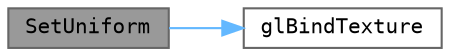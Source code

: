 digraph "SetUniform"
{
 // LATEX_PDF_SIZE
  bgcolor="transparent";
  edge [fontname=Terminal,fontsize=10,labelfontname=Helvetica,labelfontsize=10];
  node [fontname=Terminal,fontsize=10,shape=box,height=0.2,width=0.4];
  rankdir="LR";
  Node1 [label="SetUniform",height=0.2,width=0.4,color="gray40", fillcolor="grey60", style="filled", fontcolor="black",tooltip="Sets a shader program uniform with parameters for textures"];
  Node1 -> Node2 [color="steelblue1",style="solid"];
  Node2 [label="glBindTexture",height=0.2,width=0.4,color="grey40", fillcolor="white", style="filled",URL="$glew_8h.html#a940f58f3728713267a58e2d09ff602b2",tooltip=" "];
}
